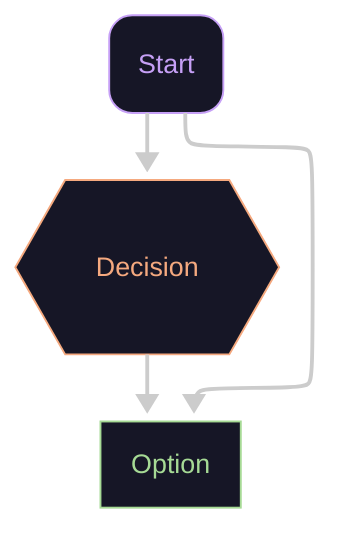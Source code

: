 ---
config:
  theme: redux-dark
  layout: elk
  look: neo
---

flowchart TD
    A("Start") --> B["Decision"] & C["Option"]
    B --> C
    B@{ shape: hex}
     A:::beginEnd
     B:::decision
     C:::option
    classDef option fill:#181926, stroke-width:1px, stroke-dasharray:none, stroke:#a6da95, color:#a6da95
    classDef beginEnd fill:#181926, stroke-width:1px, stroke-dasharray:none, stroke:#c6a0f6, color:#c6a0f6
    classDef decision fill:#181926, stroke-width:1px, stroke-dasharray:none, stroke:#f5a97f, color:#f5a97f